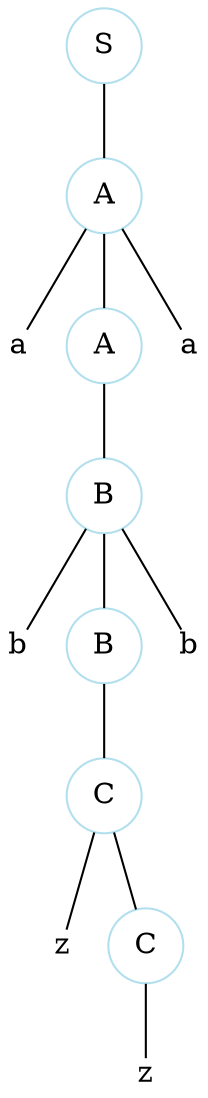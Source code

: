 graph GR1tree { 
node [color=lightblue2, fontcolor=black, shape=box]; 
layout=dot; rankdir=TB; shape=circle 
nodo0 [label=init shape=plain]nodo0 [label=S shape=circle]nodo1 [label=A shape=circle]nodo0 -- nodo1nodo2 [label=a shape=plain]nodo1 -- nodo2nodo3 [label=A shape=circle]nodo1 -- nodo3nodo4 [label=B shape=circle]nodo3 -- nodo4nodo5 [label=b shape=plain]nodo4 -- nodo5nodo6 [label=B shape=circle]nodo4 -- nodo6nodo7 [label=C shape=circle]nodo6 -- nodo7nodo8 [label=z shape=plain]nodo7 -- nodo8nodo9 [label=C shape=circle]nodo7 -- nodo9nodo10 [label=z shape=plain]nodo9 -- nodo10nodo11 [label=b shape=plain]nodo4 -- nodo11nodo12 [label=a shape=plain]nodo1 -- nodo12}